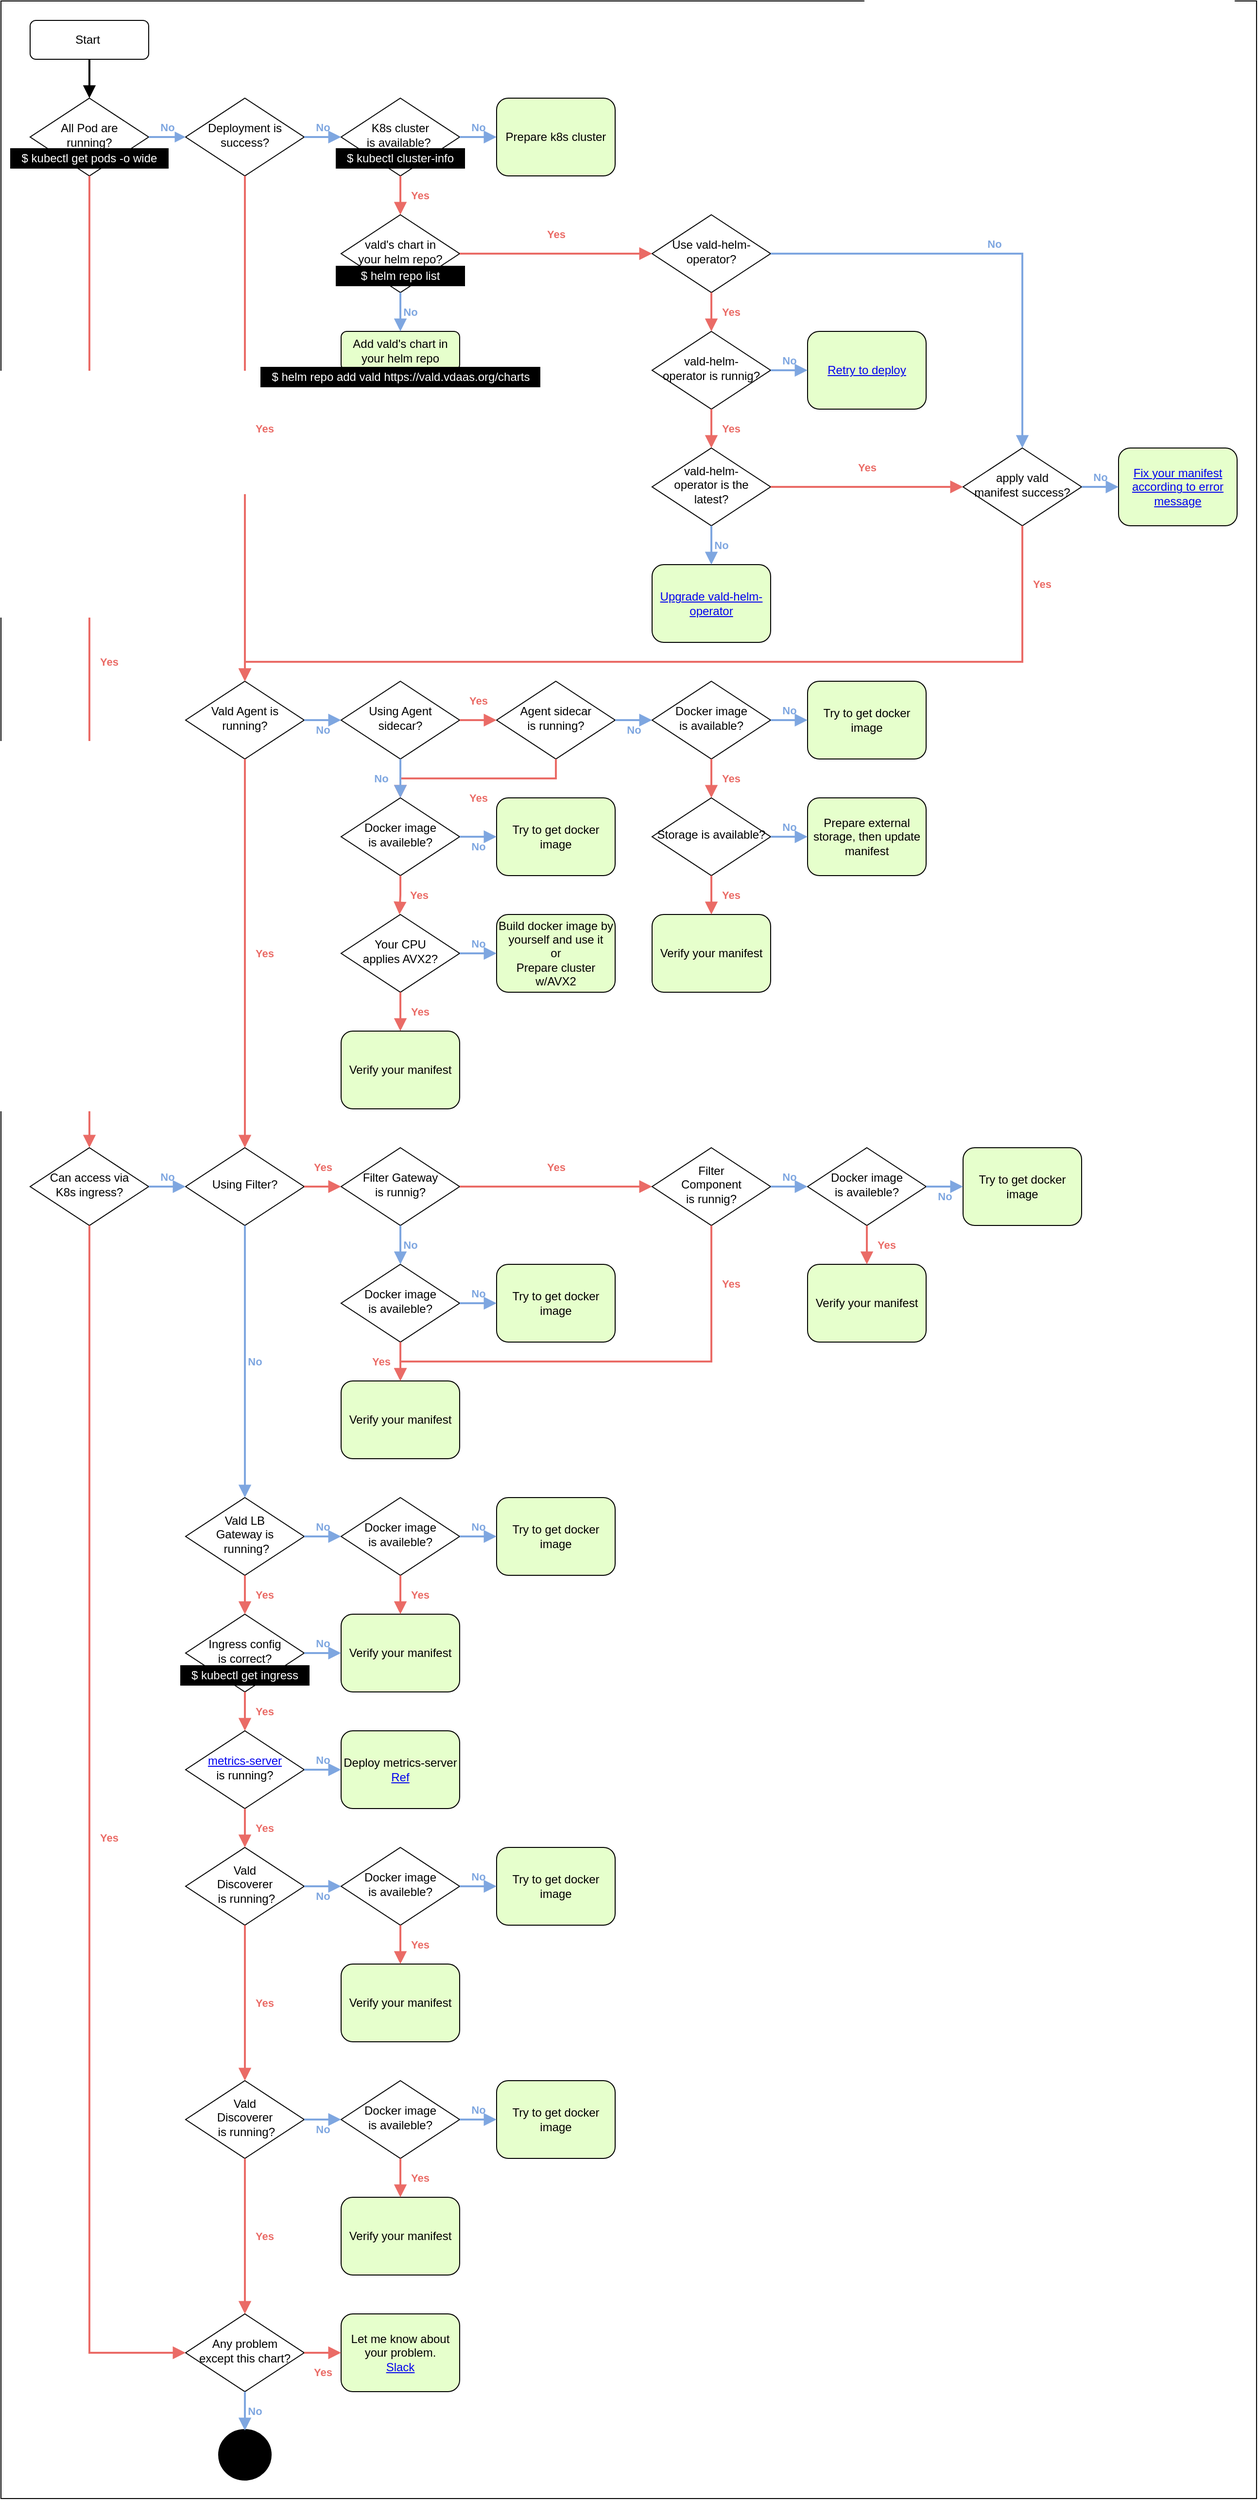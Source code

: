 <mxfile version="19.0.0" type="device"><diagram id="C5RBs43oDa-KdzZeNtuy" name="main_chart"><mxGraphModel dx="2062" dy="1226" grid="1" gridSize="10" guides="1" tooltips="1" connect="1" arrows="1" fold="1" page="1" pageScale="1" pageWidth="827" pageHeight="1169" math="0" shadow="0"><root><mxCell id="WIyWlLk6GJQsqaUBKTNV-0"/><mxCell id="WIyWlLk6GJQsqaUBKTNV-1" parent="WIyWlLk6GJQsqaUBKTNV-0"/><mxCell id="Oik3OoLT3sG9LM39edzZ-0" value="" style="rounded=0;html=1;fontColor=#FFFFFF;" parent="WIyWlLk6GJQsqaUBKTNV-1" vertex="1"><mxGeometry x="10" y="60" width="1292" height="2570" as="geometry"/></mxCell><mxCell id="WIyWlLk6GJQsqaUBKTNV-2" value="" style="rounded=0;html=1;jettySize=auto;orthogonalLoop=1;fontSize=11;endArrow=block;endFill=1;endSize=8;strokeWidth=2;shadow=0;labelBackgroundColor=none;edgeStyle=orthogonalEdgeStyle;" parent="WIyWlLk6GJQsqaUBKTNV-1" source="WIyWlLk6GJQsqaUBKTNV-3" target="WIyWlLk6GJQsqaUBKTNV-6" edge="1"><mxGeometry relative="1" as="geometry"/></mxCell><mxCell id="WIyWlLk6GJQsqaUBKTNV-3" value="Start&amp;nbsp;" style="rounded=1;whiteSpace=wrap;html=1;fontSize=12;glass=0;strokeWidth=1;shadow=0;" parent="WIyWlLk6GJQsqaUBKTNV-1" vertex="1"><mxGeometry x="40" y="80" width="122" height="40" as="geometry"/></mxCell><mxCell id="WIyWlLk6GJQsqaUBKTNV-6" value="All Pod are &lt;br&gt;running?" style="rhombus;whiteSpace=wrap;html=1;shadow=0;fontFamily=Helvetica;fontSize=12;align=center;strokeWidth=1;spacing=6;spacingTop=-4;" parent="WIyWlLk6GJQsqaUBKTNV-1" vertex="1"><mxGeometry x="40" y="160" width="122" height="80" as="geometry"/></mxCell><mxCell id="WIyWlLk6GJQsqaUBKTNV-10" value="Can access via&lt;br&gt;K8s ingress?" style="rhombus;whiteSpace=wrap;html=1;shadow=0;fontFamily=Helvetica;fontSize=12;align=center;strokeWidth=1;spacing=6;spacingTop=-4;" parent="WIyWlLk6GJQsqaUBKTNV-1" vertex="1"><mxGeometry x="40" y="1240" width="122" height="80" as="geometry"/></mxCell><mxCell id="qiz_Zf8BmUbMZTYlzi42-1" value="Deployment is success?" style="rhombus;whiteSpace=wrap;html=1;shadow=0;fontFamily=Helvetica;fontSize=12;align=center;strokeWidth=1;spacing=6;spacingTop=-4;" parent="WIyWlLk6GJQsqaUBKTNV-1" vertex="1"><mxGeometry x="200" y="160" width="122" height="80" as="geometry"/></mxCell><mxCell id="qiz_Zf8BmUbMZTYlzi42-4" value="No" style="edgeStyle=orthogonalEdgeStyle;rounded=0;html=1;jettySize=auto;orthogonalLoop=1;fontSize=11;endArrow=block;endFill=1;strokeWidth=2;shadow=0;labelBackgroundColor=none;exitX=1;exitY=0.5;exitDx=0;exitDy=0;entryX=0;entryY=0.5;entryDx=0;entryDy=0;strokeColor=#7EA6E0;fontColor=#7EA6E0;fontStyle=1" parent="WIyWlLk6GJQsqaUBKTNV-1" source="WIyWlLk6GJQsqaUBKTNV-6" target="qiz_Zf8BmUbMZTYlzi42-1" edge="1"><mxGeometry y="10" relative="1" as="geometry"><mxPoint as="offset"/><mxPoint x="170" y="330" as="sourcePoint"/><mxPoint x="200" y="210" as="targetPoint"/><Array as="points"/></mxGeometry></mxCell><mxCell id="qiz_Zf8BmUbMZTYlzi42-5" value="K8s cluster&lt;br&gt;is available?&amp;nbsp;" style="rhombus;whiteSpace=wrap;html=1;shadow=0;fontFamily=Helvetica;fontSize=12;align=center;strokeWidth=1;spacing=6;spacingTop=-4;" parent="WIyWlLk6GJQsqaUBKTNV-1" vertex="1"><mxGeometry x="360" y="160" width="122" height="80" as="geometry"/></mxCell><mxCell id="qiz_Zf8BmUbMZTYlzi42-6" value="No" style="edgeStyle=orthogonalEdgeStyle;rounded=0;html=1;jettySize=auto;orthogonalLoop=1;fontSize=11;endArrow=block;endFill=1;endSize=8;strokeWidth=2;shadow=0;labelBackgroundColor=none;exitX=1;exitY=0.5;exitDx=0;exitDy=0;strokeColor=#7EA6E0;fontStyle=1;fontColor=#7EA6E0;entryX=0;entryY=0.5;entryDx=0;entryDy=0;" parent="WIyWlLk6GJQsqaUBKTNV-1" source="qiz_Zf8BmUbMZTYlzi42-1" target="qiz_Zf8BmUbMZTYlzi42-5" edge="1"><mxGeometry y="10" relative="1" as="geometry"><mxPoint as="offset"/><mxPoint x="330" y="90" as="sourcePoint"/><mxPoint x="500" y="100" as="targetPoint"/></mxGeometry></mxCell><mxCell id="qiz_Zf8BmUbMZTYlzi42-7" value="No" style="edgeStyle=orthogonalEdgeStyle;rounded=0;html=1;jettySize=auto;orthogonalLoop=1;fontSize=11;endArrow=block;endFill=1;endSize=8;strokeWidth=2;shadow=0;labelBackgroundColor=none;exitX=1;exitY=0.5;exitDx=0;exitDy=0;entryX=0;entryY=0.5;entryDx=0;entryDy=0;strokeColor=#7EA6E0;fontStyle=1;fontColor=#7EA6E0;" parent="WIyWlLk6GJQsqaUBKTNV-1" source="qiz_Zf8BmUbMZTYlzi42-5" target="qiz_Zf8BmUbMZTYlzi42-8" edge="1"><mxGeometry y="10" relative="1" as="geometry"><mxPoint as="offset"/><mxPoint x="330" y="220" as="sourcePoint"/><mxPoint x="520" y="210" as="targetPoint"/></mxGeometry></mxCell><mxCell id="qiz_Zf8BmUbMZTYlzi42-8" value="Prepare k8s cluster" style="rounded=1;whiteSpace=wrap;html=1;fontSize=12;glass=0;strokeWidth=1;shadow=0;fillColor=#E6FFCC;" parent="WIyWlLk6GJQsqaUBKTNV-1" vertex="1"><mxGeometry x="520" y="160" width="122" height="80" as="geometry"/></mxCell><mxCell id="qiz_Zf8BmUbMZTYlzi42-11" value="vald's chart in&lt;br&gt;your helm repo?" style="rhombus;whiteSpace=wrap;html=1;shadow=0;fontFamily=Helvetica;fontSize=12;align=center;strokeWidth=1;spacing=6;spacingTop=-4;" parent="WIyWlLk6GJQsqaUBKTNV-1" vertex="1"><mxGeometry x="360" y="280" width="122" height="80" as="geometry"/></mxCell><mxCell id="qiz_Zf8BmUbMZTYlzi42-12" value="Yes" style="rounded=0;html=1;jettySize=auto;orthogonalLoop=1;fontSize=11;endArrow=block;endFill=1;endSize=8;strokeWidth=2;shadow=0;labelBackgroundColor=none;edgeStyle=orthogonalEdgeStyle;fontStyle=1;fontColor=#EA6B66;strokeColor=#EA6B66;exitX=0.5;exitY=1;exitDx=0;exitDy=0;entryX=0.5;entryY=0;entryDx=0;entryDy=0;" parent="WIyWlLk6GJQsqaUBKTNV-1" source="qiz_Zf8BmUbMZTYlzi42-5" target="qiz_Zf8BmUbMZTYlzi42-11" edge="1"><mxGeometry y="20" relative="1" as="geometry"><mxPoint as="offset"/><mxPoint x="110" y="260" as="sourcePoint"/><mxPoint x="110" y="300" as="targetPoint"/></mxGeometry></mxCell><mxCell id="qiz_Zf8BmUbMZTYlzi42-13" value="Add vald's chart in your helm repo" style="rounded=1;whiteSpace=wrap;html=1;fontSize=12;glass=0;strokeWidth=1;shadow=0;fillColor=#E6FFCC;" parent="WIyWlLk6GJQsqaUBKTNV-1" vertex="1"><mxGeometry x="360" y="400" width="122" height="40" as="geometry"/></mxCell><mxCell id="qiz_Zf8BmUbMZTYlzi42-14" value="No" style="edgeStyle=orthogonalEdgeStyle;rounded=0;html=1;jettySize=auto;orthogonalLoop=1;fontSize=11;endArrow=block;endFill=1;endSize=8;strokeWidth=2;shadow=0;labelBackgroundColor=none;exitX=0.5;exitY=1;exitDx=0;exitDy=0;entryX=0.5;entryY=0;entryDx=0;entryDy=0;strokeColor=#7EA6E0;fontStyle=1;fontColor=#7EA6E0;" parent="WIyWlLk6GJQsqaUBKTNV-1" source="qiz_Zf8BmUbMZTYlzi42-11" target="qiz_Zf8BmUbMZTYlzi42-13" edge="1"><mxGeometry y="10" relative="1" as="geometry"><mxPoint as="offset"/><mxPoint x="490" y="220" as="sourcePoint"/><mxPoint x="530" y="220" as="targetPoint"/></mxGeometry></mxCell><mxCell id="qiz_Zf8BmUbMZTYlzi42-21" value="Use vald-helm-operator?" style="rhombus;whiteSpace=wrap;html=1;shadow=0;fontFamily=Helvetica;fontSize=12;align=center;strokeWidth=1;spacing=6;spacingTop=-4;" parent="WIyWlLk6GJQsqaUBKTNV-1" vertex="1"><mxGeometry x="680" y="280" width="122" height="80" as="geometry"/></mxCell><mxCell id="qiz_Zf8BmUbMZTYlzi42-22" value="Yes" style="rounded=0;html=1;jettySize=auto;orthogonalLoop=1;fontSize=11;endArrow=block;endFill=1;endSize=8;strokeWidth=2;shadow=0;labelBackgroundColor=none;edgeStyle=orthogonalEdgeStyle;fontStyle=1;fontColor=#EA6B66;strokeColor=#EA6B66;exitX=1;exitY=0.5;exitDx=0;exitDy=0;entryX=0;entryY=0.5;entryDx=0;entryDy=0;" parent="WIyWlLk6GJQsqaUBKTNV-1" source="qiz_Zf8BmUbMZTYlzi42-11" target="qiz_Zf8BmUbMZTYlzi42-21" edge="1"><mxGeometry y="20" relative="1" as="geometry"><mxPoint as="offset"/><mxPoint x="430" y="260" as="sourcePoint"/><mxPoint x="430" y="300" as="targetPoint"/></mxGeometry></mxCell><mxCell id="qiz_Zf8BmUbMZTYlzi42-23" value="apply vald &lt;br&gt;manifest success?" style="rhombus;whiteSpace=wrap;html=1;shadow=0;fontFamily=Helvetica;fontSize=12;align=center;strokeWidth=1;spacing=6;spacingTop=-4;" parent="WIyWlLk6GJQsqaUBKTNV-1" vertex="1"><mxGeometry x="1000" y="520" width="122" height="80" as="geometry"/></mxCell><mxCell id="qiz_Zf8BmUbMZTYlzi42-24" value="&lt;a href=&quot;https://github.com/vdaas/vald/tree/master/charts/vald#vald&quot;&gt;Fix your manifest according to error message&lt;/a&gt;" style="rounded=1;whiteSpace=wrap;html=1;fontSize=12;glass=0;strokeWidth=1;shadow=0;fillColor=#E6FFCC;" parent="WIyWlLk6GJQsqaUBKTNV-1" vertex="1"><mxGeometry x="1160" y="520" width="122" height="80" as="geometry"/></mxCell><mxCell id="qiz_Zf8BmUbMZTYlzi42-25" value="vald-helm-&lt;br&gt;operator is runnig?" style="rhombus;whiteSpace=wrap;html=1;shadow=0;fontFamily=Helvetica;fontSize=12;align=center;strokeWidth=1;spacing=6;spacingTop=-4;" parent="WIyWlLk6GJQsqaUBKTNV-1" vertex="1"><mxGeometry x="680" y="400" width="122" height="80" as="geometry"/></mxCell><mxCell id="qiz_Zf8BmUbMZTYlzi42-27" value="vald-helm-&lt;br&gt;operator is the latest?" style="rhombus;whiteSpace=wrap;html=1;shadow=0;fontFamily=Helvetica;fontSize=12;align=center;strokeWidth=1;spacing=6;spacingTop=-4;" parent="WIyWlLk6GJQsqaUBKTNV-1" vertex="1"><mxGeometry x="680" y="520" width="122" height="80" as="geometry"/></mxCell><mxCell id="qiz_Zf8BmUbMZTYlzi42-29" value="Yes" style="rounded=0;html=1;jettySize=auto;orthogonalLoop=1;fontSize=11;endArrow=block;endFill=1;endSize=8;strokeWidth=2;shadow=0;labelBackgroundColor=none;edgeStyle=orthogonalEdgeStyle;fontStyle=1;fontColor=#EA6B66;strokeColor=#EA6B66;exitX=0.5;exitY=1;exitDx=0;exitDy=0;entryX=0.5;entryY=0;entryDx=0;entryDy=0;" parent="WIyWlLk6GJQsqaUBKTNV-1" source="qiz_Zf8BmUbMZTYlzi42-21" target="qiz_Zf8BmUbMZTYlzi42-25" edge="1"><mxGeometry y="20" relative="1" as="geometry"><mxPoint as="offset"/><mxPoint x="1240" y="290" as="sourcePoint"/><mxPoint x="690" y="330" as="targetPoint"/></mxGeometry></mxCell><mxCell id="qiz_Zf8BmUbMZTYlzi42-30" value="Yes" style="rounded=0;html=1;jettySize=auto;orthogonalLoop=1;fontSize=11;endArrow=block;endFill=1;endSize=8;strokeWidth=2;shadow=0;labelBackgroundColor=none;edgeStyle=orthogonalEdgeStyle;fontStyle=1;fontColor=#EA6B66;strokeColor=#EA6B66;exitX=0.5;exitY=1;exitDx=0;exitDy=0;" parent="WIyWlLk6GJQsqaUBKTNV-1" source="qiz_Zf8BmUbMZTYlzi42-25" target="qiz_Zf8BmUbMZTYlzi42-27" edge="1"><mxGeometry y="20" relative="1" as="geometry"><mxPoint as="offset"/><mxPoint x="750" y="370" as="sourcePoint"/><mxPoint x="750" y="410" as="targetPoint"/></mxGeometry></mxCell><mxCell id="qiz_Zf8BmUbMZTYlzi42-31" value="No" style="edgeStyle=orthogonalEdgeStyle;rounded=0;html=1;jettySize=auto;orthogonalLoop=1;fontSize=11;endArrow=block;endFill=1;endSize=8;strokeWidth=2;shadow=0;labelBackgroundColor=none;strokeColor=#7EA6E0;fontStyle=1;fontColor=#7EA6E0;exitX=1;exitY=0.5;exitDx=0;exitDy=0;" parent="WIyWlLk6GJQsqaUBKTNV-1" source="qiz_Zf8BmUbMZTYlzi42-21" target="qiz_Zf8BmUbMZTYlzi42-23" edge="1"><mxGeometry y="10" relative="1" as="geometry"><mxPoint as="offset"/><mxPoint x="1260" y="290" as="sourcePoint"/><mxPoint x="370" y="330" as="targetPoint"/></mxGeometry></mxCell><mxCell id="qiz_Zf8BmUbMZTYlzi42-34" value="No" style="edgeStyle=orthogonalEdgeStyle;rounded=0;html=1;jettySize=auto;orthogonalLoop=1;fontSize=11;endArrow=block;endFill=1;endSize=8;strokeWidth=2;shadow=0;labelBackgroundColor=none;exitX=1;exitY=0.5;exitDx=0;exitDy=0;strokeColor=#7EA6E0;fontStyle=1;fontColor=#7EA6E0;entryX=0;entryY=0.5;entryDx=0;entryDy=0;" parent="WIyWlLk6GJQsqaUBKTNV-1" source="qiz_Zf8BmUbMZTYlzi42-23" target="qiz_Zf8BmUbMZTYlzi42-24" edge="1"><mxGeometry y="10" relative="1" as="geometry"><mxPoint as="offset"/><mxPoint x="1270" y="440" as="sourcePoint"/><mxPoint x="1310" y="440" as="targetPoint"/></mxGeometry></mxCell><mxCell id="qiz_Zf8BmUbMZTYlzi42-35" value="&lt;a href=&quot;https://github.com/vdaas/vald/tree/master/charts/vald-helm-operator#install&quot;&gt;Retry to deploy&lt;/a&gt;" style="rounded=1;whiteSpace=wrap;html=1;fontSize=12;glass=0;strokeWidth=1;shadow=0;fillColor=#E6FFCC;" parent="WIyWlLk6GJQsqaUBKTNV-1" vertex="1"><mxGeometry x="840" y="400" width="122" height="80" as="geometry"/></mxCell><mxCell id="qiz_Zf8BmUbMZTYlzi42-36" value="No" style="edgeStyle=orthogonalEdgeStyle;rounded=0;html=1;jettySize=auto;orthogonalLoop=1;fontSize=11;endArrow=block;endFill=1;endSize=8;strokeWidth=2;shadow=0;labelBackgroundColor=none;exitX=1;exitY=0.5;exitDx=0;exitDy=0;strokeColor=#7EA6E0;fontStyle=1;fontColor=#7EA6E0;entryX=0;entryY=0.5;entryDx=0;entryDy=0;" parent="WIyWlLk6GJQsqaUBKTNV-1" source="qiz_Zf8BmUbMZTYlzi42-25" target="qiz_Zf8BmUbMZTYlzi42-35" edge="1"><mxGeometry y="10" relative="1" as="geometry"><mxPoint as="offset"/><mxPoint x="810" y="330" as="sourcePoint"/><mxPoint x="840" y="440" as="targetPoint"/></mxGeometry></mxCell><mxCell id="qiz_Zf8BmUbMZTYlzi42-37" value="&lt;a href=&quot;https://github.com/vdaas/vald/tree/master/charts/vald-helm-operator#upgrading-the-version&quot;&gt;Upgrade vald-helm-operator&lt;/a&gt;" style="rounded=1;whiteSpace=wrap;html=1;fontSize=12;glass=0;strokeWidth=1;shadow=0;fillColor=#E6FFCC;" parent="WIyWlLk6GJQsqaUBKTNV-1" vertex="1"><mxGeometry x="680" y="640" width="122" height="80" as="geometry"/></mxCell><mxCell id="qiz_Zf8BmUbMZTYlzi42-38" value="No" style="edgeStyle=orthogonalEdgeStyle;rounded=0;html=1;jettySize=auto;orthogonalLoop=1;fontSize=11;endArrow=block;endFill=1;endSize=8;strokeWidth=2;shadow=0;labelBackgroundColor=none;exitX=0.5;exitY=1;exitDx=0;exitDy=0;strokeColor=#7EA6E0;fontStyle=1;fontColor=#7EA6E0;entryX=0.5;entryY=0;entryDx=0;entryDy=0;" parent="WIyWlLk6GJQsqaUBKTNV-1" source="qiz_Zf8BmUbMZTYlzi42-27" target="qiz_Zf8BmUbMZTYlzi42-37" edge="1"><mxGeometry y="10" relative="1" as="geometry"><mxPoint as="offset"/><mxPoint x="810" y="450" as="sourcePoint"/><mxPoint x="850" y="450" as="targetPoint"/></mxGeometry></mxCell><mxCell id="qiz_Zf8BmUbMZTYlzi42-40" value="Yes" style="rounded=0;html=1;jettySize=auto;orthogonalLoop=1;fontSize=11;endArrow=block;endFill=1;endSize=8;strokeWidth=2;shadow=0;labelBackgroundColor=none;edgeStyle=orthogonalEdgeStyle;fontStyle=1;fontColor=#EA6B66;strokeColor=#EA6B66;exitX=1;exitY=0.5;exitDx=0;exitDy=0;entryX=0;entryY=0.5;entryDx=0;entryDy=0;" parent="WIyWlLk6GJQsqaUBKTNV-1" source="qiz_Zf8BmUbMZTYlzi42-27" target="qiz_Zf8BmUbMZTYlzi42-23" edge="1"><mxGeometry y="20" relative="1" as="geometry"><mxPoint as="offset"/><mxPoint x="750" y="490" as="sourcePoint"/><mxPoint x="750" y="530.0" as="targetPoint"/></mxGeometry></mxCell><mxCell id="qiz_Zf8BmUbMZTYlzi42-41" value="Vald Agent is running?" style="rhombus;whiteSpace=wrap;html=1;shadow=0;fontFamily=Helvetica;fontSize=12;align=center;strokeWidth=1;spacing=6;spacingTop=-4;" parent="WIyWlLk6GJQsqaUBKTNV-1" vertex="1"><mxGeometry x="200" y="760" width="122" height="80" as="geometry"/></mxCell><mxCell id="qiz_Zf8BmUbMZTYlzi42-42" value="Yes" style="rounded=0;html=1;jettySize=auto;orthogonalLoop=1;fontSize=11;endArrow=block;endFill=1;endSize=8;strokeWidth=2;shadow=0;labelBackgroundColor=none;edgeStyle=orthogonalEdgeStyle;fontStyle=1;fontColor=#EA6B66;strokeColor=#EA6B66;exitX=0.5;exitY=1;exitDx=0;exitDy=0;entryX=0.5;entryY=0;entryDx=0;entryDy=0;" parent="WIyWlLk6GJQsqaUBKTNV-1" source="qiz_Zf8BmUbMZTYlzi42-1" target="qiz_Zf8BmUbMZTYlzi42-41" edge="1"><mxGeometry y="20" relative="1" as="geometry"><mxPoint as="offset"/><mxPoint x="430" y="250" as="sourcePoint"/><mxPoint x="430" y="290" as="targetPoint"/></mxGeometry></mxCell><mxCell id="qiz_Zf8BmUbMZTYlzi42-43" value="Using Agent sidecar?" style="rhombus;whiteSpace=wrap;html=1;shadow=0;fontFamily=Helvetica;fontSize=12;align=center;strokeWidth=1;spacing=6;spacingTop=-4;" parent="WIyWlLk6GJQsqaUBKTNV-1" vertex="1"><mxGeometry x="360" y="760" width="122" height="80" as="geometry"/></mxCell><mxCell id="qiz_Zf8BmUbMZTYlzi42-44" value="Agent sidecar&lt;br&gt;is running?" style="rhombus;whiteSpace=wrap;html=1;shadow=0;fontFamily=Helvetica;fontSize=12;align=center;strokeWidth=1;spacing=6;spacingTop=-4;" parent="WIyWlLk6GJQsqaUBKTNV-1" vertex="1"><mxGeometry x="520" y="760" width="122" height="80" as="geometry"/></mxCell><mxCell id="qiz_Zf8BmUbMZTYlzi42-45" value="Docker image&lt;br&gt;is available?" style="rhombus;whiteSpace=wrap;html=1;shadow=0;fontFamily=Helvetica;fontSize=12;align=center;strokeWidth=1;spacing=6;spacingTop=-4;" parent="WIyWlLk6GJQsqaUBKTNV-1" vertex="1"><mxGeometry x="680" y="760" width="122" height="80" as="geometry"/></mxCell><mxCell id="qiz_Zf8BmUbMZTYlzi42-46" value="Storage is available?" style="rhombus;whiteSpace=wrap;html=1;shadow=0;fontFamily=Helvetica;fontSize=12;align=center;strokeWidth=1;spacing=6;spacingTop=-4;" parent="WIyWlLk6GJQsqaUBKTNV-1" vertex="1"><mxGeometry x="680" y="880" width="122" height="80" as="geometry"/></mxCell><mxCell id="qiz_Zf8BmUbMZTYlzi42-47" value="Prepare external storage, then update manifest" style="rounded=1;whiteSpace=wrap;html=1;fontSize=12;glass=0;strokeWidth=1;shadow=0;fillColor=#E6FFCC;" parent="WIyWlLk6GJQsqaUBKTNV-1" vertex="1"><mxGeometry x="840" y="880" width="122" height="80" as="geometry"/></mxCell><mxCell id="qiz_Zf8BmUbMZTYlzi42-48" value="Verify your manifest" style="rounded=1;whiteSpace=wrap;html=1;fontSize=12;glass=0;strokeWidth=1;shadow=0;fillColor=#E6FFCC;" parent="WIyWlLk6GJQsqaUBKTNV-1" vertex="1"><mxGeometry x="680" y="1000" width="122" height="80" as="geometry"/></mxCell><mxCell id="qiz_Zf8BmUbMZTYlzi42-49" value="Yes" style="rounded=0;html=1;jettySize=auto;orthogonalLoop=1;fontSize=11;endArrow=block;endFill=1;endSize=8;strokeWidth=2;shadow=0;labelBackgroundColor=none;edgeStyle=orthogonalEdgeStyle;fontStyle=1;fontColor=#EA6B66;strokeColor=#EA6B66;exitX=1;exitY=0.5;exitDx=0;exitDy=0;entryX=0;entryY=0.5;entryDx=0;entryDy=0;" parent="WIyWlLk6GJQsqaUBKTNV-1" source="qiz_Zf8BmUbMZTYlzi42-43" target="qiz_Zf8BmUbMZTYlzi42-44" edge="1"><mxGeometry y="20" relative="1" as="geometry"><mxPoint as="offset"/><mxPoint x="810" y="610" as="sourcePoint"/><mxPoint x="1010" y="610" as="targetPoint"/></mxGeometry></mxCell><mxCell id="qiz_Zf8BmUbMZTYlzi42-51" value="No" style="edgeStyle=orthogonalEdgeStyle;rounded=0;html=1;jettySize=auto;orthogonalLoop=1;fontSize=11;endArrow=block;endFill=1;endSize=8;strokeWidth=2;shadow=0;labelBackgroundColor=none;exitX=1;exitY=0.5;exitDx=0;exitDy=0;strokeColor=#7EA6E0;fontStyle=1;fontColor=#7EA6E0;" parent="WIyWlLk6GJQsqaUBKTNV-1" source="qiz_Zf8BmUbMZTYlzi42-41" target="qiz_Zf8BmUbMZTYlzi42-43" edge="1"><mxGeometry y="10" relative="1" as="geometry"><mxPoint as="offset"/><mxPoint x="1130" y="610" as="sourcePoint"/><mxPoint x="1170" y="610" as="targetPoint"/></mxGeometry></mxCell><mxCell id="qiz_Zf8BmUbMZTYlzi42-52" value="Docker image&lt;br&gt;is availeble?" style="rhombus;whiteSpace=wrap;html=1;shadow=0;fontFamily=Helvetica;fontSize=12;align=center;strokeWidth=1;spacing=6;spacingTop=-4;" parent="WIyWlLk6GJQsqaUBKTNV-1" vertex="1"><mxGeometry x="360" y="880" width="122" height="80" as="geometry"/></mxCell><mxCell id="qiz_Zf8BmUbMZTYlzi42-53" value="Try to get docker image" style="rounded=1;whiteSpace=wrap;html=1;fontSize=12;glass=0;strokeWidth=1;shadow=0;fillColor=#E6FFCC;" parent="WIyWlLk6GJQsqaUBKTNV-1" vertex="1"><mxGeometry x="840" y="760" width="122" height="80" as="geometry"/></mxCell><mxCell id="qiz_Zf8BmUbMZTYlzi42-54" value="Try to get docker image" style="rounded=1;whiteSpace=wrap;html=1;fontSize=12;glass=0;strokeWidth=1;shadow=0;fillColor=#E6FFCC;" parent="WIyWlLk6GJQsqaUBKTNV-1" vertex="1"><mxGeometry x="520" y="880" width="122" height="80" as="geometry"/></mxCell><mxCell id="qiz_Zf8BmUbMZTYlzi42-55" value="No" style="edgeStyle=orthogonalEdgeStyle;rounded=0;html=1;jettySize=auto;orthogonalLoop=1;fontSize=11;endArrow=block;endFill=1;endSize=8;strokeWidth=2;shadow=0;labelBackgroundColor=none;exitX=1;exitY=0.5;exitDx=0;exitDy=0;strokeColor=#7EA6E0;fontStyle=1;fontColor=#7EA6E0;" parent="WIyWlLk6GJQsqaUBKTNV-1" source="qiz_Zf8BmUbMZTYlzi42-44" target="qiz_Zf8BmUbMZTYlzi42-45" edge="1"><mxGeometry y="10" relative="1" as="geometry"><mxPoint as="offset"/><mxPoint x="330" y="810.0" as="sourcePoint"/><mxPoint x="370" y="810.0" as="targetPoint"/></mxGeometry></mxCell><mxCell id="qiz_Zf8BmUbMZTYlzi42-56" value="No" style="edgeStyle=orthogonalEdgeStyle;rounded=0;html=1;jettySize=auto;orthogonalLoop=1;fontSize=11;endArrow=block;endFill=1;endSize=8;strokeWidth=2;shadow=0;labelBackgroundColor=none;exitX=1;exitY=0.5;exitDx=0;exitDy=0;strokeColor=#7EA6E0;fontStyle=1;fontColor=#7EA6E0;entryX=0;entryY=0.5;entryDx=0;entryDy=0;" parent="WIyWlLk6GJQsqaUBKTNV-1" source="qiz_Zf8BmUbMZTYlzi42-45" target="qiz_Zf8BmUbMZTYlzi42-53" edge="1"><mxGeometry y="10" relative="1" as="geometry"><mxPoint as="offset"/><mxPoint x="650" y="810.0" as="sourcePoint"/><mxPoint x="690" y="810.0" as="targetPoint"/></mxGeometry></mxCell><mxCell id="qiz_Zf8BmUbMZTYlzi42-57" value="Yes" style="rounded=0;html=1;jettySize=auto;orthogonalLoop=1;fontSize=11;endArrow=block;endFill=1;endSize=8;strokeWidth=2;shadow=0;labelBackgroundColor=none;edgeStyle=orthogonalEdgeStyle;fontStyle=1;fontColor=#EA6B66;strokeColor=#EA6B66;exitX=0.5;exitY=1;exitDx=0;exitDy=0;entryX=0.5;entryY=0;entryDx=0;entryDy=0;" parent="WIyWlLk6GJQsqaUBKTNV-1" source="qiz_Zf8BmUbMZTYlzi42-45" target="qiz_Zf8BmUbMZTYlzi42-46" edge="1"><mxGeometry y="20" relative="1" as="geometry"><mxPoint as="offset"/><mxPoint x="750" y="530" as="sourcePoint"/><mxPoint x="750" y="570" as="targetPoint"/></mxGeometry></mxCell><mxCell id="qiz_Zf8BmUbMZTYlzi42-58" value="No" style="edgeStyle=orthogonalEdgeStyle;rounded=0;html=1;jettySize=auto;orthogonalLoop=1;fontSize=11;endArrow=block;endFill=1;endSize=8;strokeWidth=2;shadow=0;labelBackgroundColor=none;exitX=1;exitY=0.5;exitDx=0;exitDy=0;strokeColor=#7EA6E0;fontStyle=1;fontColor=#7EA6E0;" parent="WIyWlLk6GJQsqaUBKTNV-1" source="qiz_Zf8BmUbMZTYlzi42-46" edge="1"><mxGeometry y="10" relative="1" as="geometry"><mxPoint as="offset"/><mxPoint x="810" y="810.0" as="sourcePoint"/><mxPoint x="840" y="920" as="targetPoint"/></mxGeometry></mxCell><mxCell id="qiz_Zf8BmUbMZTYlzi42-59" value="Yes" style="rounded=0;html=1;jettySize=auto;orthogonalLoop=1;fontSize=11;endArrow=block;endFill=1;endSize=8;strokeWidth=2;shadow=0;labelBackgroundColor=none;edgeStyle=orthogonalEdgeStyle;fontStyle=1;fontColor=#EA6B66;strokeColor=#EA6B66;exitX=0.5;exitY=1;exitDx=0;exitDy=0;entryX=0.5;entryY=0;entryDx=0;entryDy=0;" parent="WIyWlLk6GJQsqaUBKTNV-1" source="qiz_Zf8BmUbMZTYlzi42-46" target="qiz_Zf8BmUbMZTYlzi42-48" edge="1"><mxGeometry y="20" relative="1" as="geometry"><mxPoint as="offset"/><mxPoint x="750" y="850.0" as="sourcePoint"/><mxPoint x="750" y="890.0" as="targetPoint"/></mxGeometry></mxCell><mxCell id="qiz_Zf8BmUbMZTYlzi42-60" value="Yes" style="rounded=0;html=1;jettySize=auto;orthogonalLoop=1;fontSize=11;endArrow=block;endFill=1;endSize=8;strokeWidth=2;shadow=0;labelBackgroundColor=none;edgeStyle=orthogonalEdgeStyle;fontStyle=1;fontColor=#EA6B66;strokeColor=#EA6B66;exitX=0.5;exitY=1;exitDx=0;exitDy=0;entryX=0.5;entryY=0;entryDx=0;entryDy=0;" parent="WIyWlLk6GJQsqaUBKTNV-1" source="qiz_Zf8BmUbMZTYlzi42-44" target="qiz_Zf8BmUbMZTYlzi42-52" edge="1"><mxGeometry y="20" relative="1" as="geometry"><mxPoint as="offset"/><mxPoint x="490" y="810.0" as="sourcePoint"/><mxPoint x="530" y="810.0" as="targetPoint"/></mxGeometry></mxCell><mxCell id="qiz_Zf8BmUbMZTYlzi42-62" value="No" style="edgeStyle=orthogonalEdgeStyle;rounded=0;html=1;jettySize=auto;orthogonalLoop=1;fontSize=11;endArrow=block;endFill=1;endSize=8;strokeWidth=2;shadow=0;labelBackgroundColor=none;exitX=0.5;exitY=1;exitDx=0;exitDy=0;strokeColor=#7EA6E0;fontStyle=1;fontColor=#7EA6E0;entryX=0.5;entryY=0;entryDx=0;entryDy=0;" parent="WIyWlLk6GJQsqaUBKTNV-1" source="qiz_Zf8BmUbMZTYlzi42-43" target="qiz_Zf8BmUbMZTYlzi42-52" edge="1"><mxGeometry y="-20" relative="1" as="geometry"><mxPoint as="offset"/><mxPoint x="330" y="810.0" as="sourcePoint"/><mxPoint x="370" y="810.0" as="targetPoint"/></mxGeometry></mxCell><mxCell id="qiz_Zf8BmUbMZTYlzi42-63" value="No" style="edgeStyle=orthogonalEdgeStyle;rounded=0;html=1;jettySize=auto;orthogonalLoop=1;fontSize=11;endArrow=block;endFill=1;endSize=8;strokeWidth=2;shadow=0;labelBackgroundColor=none;strokeColor=#7EA6E0;fontStyle=1;fontColor=#7EA6E0;entryX=0;entryY=0.5;entryDx=0;entryDy=0;" parent="WIyWlLk6GJQsqaUBKTNV-1" source="qiz_Zf8BmUbMZTYlzi42-52" target="qiz_Zf8BmUbMZTYlzi42-54" edge="1"><mxGeometry y="10" relative="1" as="geometry"><mxPoint as="offset"/><mxPoint x="650" y="810.0" as="sourcePoint"/><mxPoint x="690" y="810.0" as="targetPoint"/></mxGeometry></mxCell><mxCell id="qiz_Zf8BmUbMZTYlzi42-64" value="Yes" style="rounded=0;html=1;jettySize=auto;orthogonalLoop=1;fontSize=11;endArrow=block;endFill=1;endSize=8;strokeWidth=2;shadow=0;labelBackgroundColor=none;edgeStyle=orthogonalEdgeStyle;fontStyle=1;fontColor=#EA6B66;strokeColor=#EA6B66;exitX=0.5;exitY=1;exitDx=0;exitDy=0;" parent="WIyWlLk6GJQsqaUBKTNV-1" source="qiz_Zf8BmUbMZTYlzi42-52" edge="1"><mxGeometry y="20" relative="1" as="geometry"><mxPoint as="offset"/><mxPoint x="590" y="850.0" as="sourcePoint"/><mxPoint x="420" y="1000" as="targetPoint"/></mxGeometry></mxCell><mxCell id="qiz_Zf8BmUbMZTYlzi42-65" value="Your CPU&lt;br&gt;applies AVX2?" style="rhombus;whiteSpace=wrap;html=1;shadow=0;fontFamily=Helvetica;fontSize=12;align=center;strokeWidth=1;spacing=6;spacingTop=-4;" parent="WIyWlLk6GJQsqaUBKTNV-1" vertex="1"><mxGeometry x="360" y="1000" width="122" height="80" as="geometry"/></mxCell><mxCell id="qiz_Zf8BmUbMZTYlzi42-66" value="Build docker image by yourself and use it&lt;br&gt;or&lt;br&gt;Prepare cluster w/AVX2" style="rounded=1;whiteSpace=wrap;html=1;fontSize=12;glass=0;strokeWidth=1;shadow=0;fillColor=#E6FFCC;" parent="WIyWlLk6GJQsqaUBKTNV-1" vertex="1"><mxGeometry x="520" y="1000" width="122" height="80" as="geometry"/></mxCell><mxCell id="qiz_Zf8BmUbMZTYlzi42-67" value="No" style="edgeStyle=orthogonalEdgeStyle;rounded=0;html=1;jettySize=auto;orthogonalLoop=1;fontSize=11;endArrow=block;endFill=1;endSize=8;strokeWidth=2;shadow=0;labelBackgroundColor=none;strokeColor=#7EA6E0;fontStyle=1;fontColor=#7EA6E0;exitX=1;exitY=0.5;exitDx=0;exitDy=0;" parent="WIyWlLk6GJQsqaUBKTNV-1" source="qiz_Zf8BmUbMZTYlzi42-65" edge="1"><mxGeometry y="10" relative="1" as="geometry"><mxPoint as="offset"/><mxPoint x="490" y="930.0" as="sourcePoint"/><mxPoint x="520" y="1040" as="targetPoint"/></mxGeometry></mxCell><mxCell id="qiz_Zf8BmUbMZTYlzi42-68" value="Yes" style="rounded=0;html=1;jettySize=auto;orthogonalLoop=1;fontSize=11;endArrow=block;endFill=1;endSize=8;strokeWidth=2;shadow=0;labelBackgroundColor=none;edgeStyle=orthogonalEdgeStyle;fontStyle=1;fontColor=#EA6B66;strokeColor=#EA6B66;exitX=0.5;exitY=1;exitDx=0;exitDy=0;entryX=0.5;entryY=0;entryDx=0;entryDy=0;" parent="WIyWlLk6GJQsqaUBKTNV-1" source="qiz_Zf8BmUbMZTYlzi42-65" target="qiz_Zf8BmUbMZTYlzi42-69" edge="1"><mxGeometry y="20" relative="1" as="geometry"><mxPoint as="offset"/><mxPoint x="430" y="970.0" as="sourcePoint"/><mxPoint x="420" y="1120" as="targetPoint"/></mxGeometry></mxCell><mxCell id="qiz_Zf8BmUbMZTYlzi42-69" value="Verify your manifest" style="rounded=1;whiteSpace=wrap;html=1;fontSize=12;glass=0;strokeWidth=1;shadow=0;fillColor=#E6FFCC;" parent="WIyWlLk6GJQsqaUBKTNV-1" vertex="1"><mxGeometry x="360" y="1120" width="122" height="80" as="geometry"/></mxCell><mxCell id="qiz_Zf8BmUbMZTYlzi42-70" value="Using Filter?" style="rhombus;whiteSpace=wrap;html=1;shadow=0;fontFamily=Helvetica;fontSize=12;align=center;strokeWidth=1;spacing=6;spacingTop=-4;" parent="WIyWlLk6GJQsqaUBKTNV-1" vertex="1"><mxGeometry x="200" y="1240" width="122" height="80" as="geometry"/></mxCell><mxCell id="qiz_Zf8BmUbMZTYlzi42-71" value="Yes" style="rounded=0;html=1;jettySize=auto;orthogonalLoop=1;fontSize=11;endArrow=block;endFill=1;endSize=8;strokeWidth=2;shadow=0;labelBackgroundColor=none;edgeStyle=orthogonalEdgeStyle;fontStyle=1;fontColor=#EA6B66;strokeColor=#EA6B66;exitX=0.5;exitY=1;exitDx=0;exitDy=0;entryX=0.5;entryY=0;entryDx=0;entryDy=0;" parent="WIyWlLk6GJQsqaUBKTNV-1" source="qiz_Zf8BmUbMZTYlzi42-41" target="qiz_Zf8BmUbMZTYlzi42-70" edge="1"><mxGeometry y="20" relative="1" as="geometry"><mxPoint as="offset"/><mxPoint x="270" y="290" as="sourcePoint"/><mxPoint x="270" y="770" as="targetPoint"/></mxGeometry></mxCell><mxCell id="qiz_Zf8BmUbMZTYlzi42-72" value="Filter Gateway&lt;br&gt;is runnig?" style="rhombus;whiteSpace=wrap;html=1;shadow=0;fontFamily=Helvetica;fontSize=12;align=center;strokeWidth=1;spacing=6;spacingTop=-4;" parent="WIyWlLk6GJQsqaUBKTNV-1" vertex="1"><mxGeometry x="360" y="1240" width="122" height="80" as="geometry"/></mxCell><mxCell id="qiz_Zf8BmUbMZTYlzi42-73" value="Docker image&lt;br&gt;is availeble?" style="rhombus;whiteSpace=wrap;html=1;shadow=0;fontFamily=Helvetica;fontSize=12;align=center;strokeWidth=1;spacing=6;spacingTop=-4;" parent="WIyWlLk6GJQsqaUBKTNV-1" vertex="1"><mxGeometry x="360" y="1360" width="122" height="80" as="geometry"/></mxCell><mxCell id="qiz_Zf8BmUbMZTYlzi42-74" value="Verify your manifest" style="rounded=1;whiteSpace=wrap;html=1;fontSize=12;glass=0;strokeWidth=1;shadow=0;fillColor=#E6FFCC;" parent="WIyWlLk6GJQsqaUBKTNV-1" vertex="1"><mxGeometry x="360" y="1480" width="122" height="80" as="geometry"/></mxCell><mxCell id="qiz_Zf8BmUbMZTYlzi42-76" value="Yes" style="rounded=0;html=1;jettySize=auto;orthogonalLoop=1;fontSize=11;endArrow=block;endFill=1;endSize=8;strokeWidth=2;shadow=0;labelBackgroundColor=none;edgeStyle=orthogonalEdgeStyle;fontStyle=1;fontColor=#EA6B66;strokeColor=#EA6B66;exitX=1;exitY=0.5;exitDx=0;exitDy=0;entryX=0;entryY=0.5;entryDx=0;entryDy=0;" parent="WIyWlLk6GJQsqaUBKTNV-1" source="qiz_Zf8BmUbMZTYlzi42-72" target="qiz_Zf8BmUbMZTYlzi42-83" edge="1"><mxGeometry y="20" relative="1" as="geometry"><mxPoint as="offset"/><mxPoint x="810" y="650" as="sourcePoint"/><mxPoint x="520" y="1280" as="targetPoint"/></mxGeometry></mxCell><mxCell id="qiz_Zf8BmUbMZTYlzi42-78" value="Vald LB&lt;br&gt;Gateway is&lt;br&gt;&amp;nbsp;running?" style="rhombus;whiteSpace=wrap;html=1;shadow=0;fontFamily=Helvetica;fontSize=12;align=center;strokeWidth=1;spacing=6;spacingTop=-4;" parent="WIyWlLk6GJQsqaUBKTNV-1" vertex="1"><mxGeometry x="200" y="1600" width="122" height="80" as="geometry"/></mxCell><mxCell id="qiz_Zf8BmUbMZTYlzi42-79" value="Yes" style="rounded=0;html=1;jettySize=auto;orthogonalLoop=1;fontSize=11;endArrow=block;endFill=1;endSize=8;strokeWidth=2;shadow=0;labelBackgroundColor=none;edgeStyle=orthogonalEdgeStyle;fontStyle=1;fontColor=#EA6B66;strokeColor=#EA6B66;exitX=1;exitY=0.5;exitDx=0;exitDy=0;" parent="WIyWlLk6GJQsqaUBKTNV-1" source="qiz_Zf8BmUbMZTYlzi42-70" edge="1"><mxGeometry y="20" relative="1" as="geometry"><mxPoint as="offset"/><mxPoint x="490" y="1290" as="sourcePoint"/><mxPoint x="360" y="1280" as="targetPoint"/></mxGeometry></mxCell><mxCell id="qiz_Zf8BmUbMZTYlzi42-82" value="No" style="edgeStyle=orthogonalEdgeStyle;rounded=0;html=1;jettySize=auto;orthogonalLoop=1;fontSize=11;endArrow=block;endFill=1;endSize=8;strokeWidth=2;shadow=0;labelBackgroundColor=none;strokeColor=#7EA6E0;fontStyle=1;fontColor=#7EA6E0;exitX=0.5;exitY=1;exitDx=0;exitDy=0;entryX=0.5;entryY=0;entryDx=0;entryDy=0;" parent="WIyWlLk6GJQsqaUBKTNV-1" source="qiz_Zf8BmUbMZTYlzi42-72" target="qiz_Zf8BmUbMZTYlzi42-73" edge="1"><mxGeometry y="10" relative="1" as="geometry"><mxPoint as="offset"/><mxPoint x="490" y="1090" as="sourcePoint"/><mxPoint x="420" y="1360" as="targetPoint"/></mxGeometry></mxCell><mxCell id="qiz_Zf8BmUbMZTYlzi42-83" value="Filter&lt;br&gt;Component&lt;br&gt;is runnig?" style="rhombus;whiteSpace=wrap;html=1;shadow=0;fontFamily=Helvetica;fontSize=12;align=center;strokeWidth=1;spacing=6;spacingTop=-4;" parent="WIyWlLk6GJQsqaUBKTNV-1" vertex="1"><mxGeometry x="680" y="1240" width="122" height="80" as="geometry"/></mxCell><mxCell id="qiz_Zf8BmUbMZTYlzi42-84" value="Try to get docker image" style="rounded=1;whiteSpace=wrap;html=1;fontSize=12;glass=0;strokeWidth=1;shadow=0;fillColor=#E6FFCC;" parent="WIyWlLk6GJQsqaUBKTNV-1" vertex="1"><mxGeometry x="520" y="1360" width="122" height="80" as="geometry"/></mxCell><mxCell id="qiz_Zf8BmUbMZTYlzi42-85" value="No" style="edgeStyle=orthogonalEdgeStyle;rounded=0;html=1;jettySize=auto;orthogonalLoop=1;fontSize=11;endArrow=block;endFill=1;endSize=8;strokeWidth=2;shadow=0;labelBackgroundColor=none;strokeColor=#7EA6E0;fontStyle=1;fontColor=#7EA6E0;exitX=1;exitY=0.5;exitDx=0;exitDy=0;" parent="WIyWlLk6GJQsqaUBKTNV-1" source="qiz_Zf8BmUbMZTYlzi42-73" edge="1"><mxGeometry y="10" relative="1" as="geometry"><mxPoint as="offset"/><mxPoint x="490" y="1090" as="sourcePoint"/><mxPoint x="520" y="1400" as="targetPoint"/></mxGeometry></mxCell><mxCell id="qiz_Zf8BmUbMZTYlzi42-86" value="Yes" style="rounded=0;html=1;jettySize=auto;orthogonalLoop=1;fontSize=11;endArrow=block;endFill=1;endSize=8;strokeWidth=2;shadow=0;labelBackgroundColor=none;edgeStyle=orthogonalEdgeStyle;fontStyle=1;fontColor=#EA6B66;strokeColor=#EA6B66;exitX=0.5;exitY=1;exitDx=0;exitDy=0;entryX=0.5;entryY=0;entryDx=0;entryDy=0;" parent="WIyWlLk6GJQsqaUBKTNV-1" source="qiz_Zf8BmUbMZTYlzi42-73" target="qiz_Zf8BmUbMZTYlzi42-74" edge="1"><mxGeometry y="-20" relative="1" as="geometry"><mxPoint as="offset"/><mxPoint x="430" y="1130" as="sourcePoint"/><mxPoint x="430" y="1170" as="targetPoint"/></mxGeometry></mxCell><mxCell id="qiz_Zf8BmUbMZTYlzi42-87" value="Docker image&lt;br&gt;is availeble?" style="rhombus;whiteSpace=wrap;html=1;shadow=0;fontFamily=Helvetica;fontSize=12;align=center;strokeWidth=1;spacing=6;spacingTop=-4;" parent="WIyWlLk6GJQsqaUBKTNV-1" vertex="1"><mxGeometry x="840" y="1240" width="122" height="80" as="geometry"/></mxCell><mxCell id="qiz_Zf8BmUbMZTYlzi42-88" value="Yes" style="rounded=0;html=1;jettySize=auto;orthogonalLoop=1;fontSize=11;endArrow=block;endFill=1;endSize=8;strokeWidth=2;shadow=0;labelBackgroundColor=none;edgeStyle=orthogonalEdgeStyle;fontStyle=1;fontColor=#EA6B66;strokeColor=#EA6B66;exitX=0.5;exitY=1;exitDx=0;exitDy=0;entryX=0.5;entryY=0;entryDx=0;entryDy=0;" parent="WIyWlLk6GJQsqaUBKTNV-1" source="qiz_Zf8BmUbMZTYlzi42-83" target="qiz_Zf8BmUbMZTYlzi42-74" edge="1"><mxGeometry x="-0.75" y="20" relative="1" as="geometry"><mxPoint as="offset"/><mxPoint x="490" y="1290" as="sourcePoint"/><mxPoint x="690" y="1290" as="targetPoint"/><Array as="points"><mxPoint x="740" y="1460"/><mxPoint x="420" y="1460"/></Array></mxGeometry></mxCell><mxCell id="qiz_Zf8BmUbMZTYlzi42-90" value="No" style="edgeStyle=orthogonalEdgeStyle;rounded=0;html=1;jettySize=auto;orthogonalLoop=1;fontSize=11;endArrow=block;endFill=1;endSize=8;strokeWidth=2;shadow=0;labelBackgroundColor=none;strokeColor=#7EA6E0;fontStyle=1;fontColor=#7EA6E0;exitX=1;exitY=0.5;exitDx=0;exitDy=0;entryX=0;entryY=0.5;entryDx=0;entryDy=0;" parent="WIyWlLk6GJQsqaUBKTNV-1" source="qiz_Zf8BmUbMZTYlzi42-83" target="qiz_Zf8BmUbMZTYlzi42-87" edge="1"><mxGeometry y="10" relative="1" as="geometry"><mxPoint as="offset"/><mxPoint x="490" y="1050" as="sourcePoint"/><mxPoint x="530" y="1050" as="targetPoint"/></mxGeometry></mxCell><mxCell id="qiz_Zf8BmUbMZTYlzi42-91" value="Try to get docker image" style="rounded=1;whiteSpace=wrap;html=1;fontSize=12;glass=0;strokeWidth=1;shadow=0;fillColor=#E6FFCC;" parent="WIyWlLk6GJQsqaUBKTNV-1" vertex="1"><mxGeometry x="1000" y="1240" width="122" height="80" as="geometry"/></mxCell><mxCell id="qiz_Zf8BmUbMZTYlzi42-92" value="Verify your manifest" style="rounded=1;whiteSpace=wrap;html=1;fontSize=12;glass=0;strokeWidth=1;shadow=0;fillColor=#E6FFCC;" parent="WIyWlLk6GJQsqaUBKTNV-1" vertex="1"><mxGeometry x="840" y="1360" width="122" height="80" as="geometry"/></mxCell><mxCell id="qiz_Zf8BmUbMZTYlzi42-93" value="No" style="edgeStyle=orthogonalEdgeStyle;rounded=0;html=1;jettySize=auto;orthogonalLoop=1;fontSize=11;endArrow=block;endFill=1;endSize=8;strokeWidth=2;shadow=0;labelBackgroundColor=none;strokeColor=#7EA6E0;fontStyle=1;fontColor=#7EA6E0;exitX=1;exitY=0.5;exitDx=0;exitDy=0;" parent="WIyWlLk6GJQsqaUBKTNV-1" source="qiz_Zf8BmUbMZTYlzi42-87" target="qiz_Zf8BmUbMZTYlzi42-91" edge="1"><mxGeometry y="10" relative="1" as="geometry"><mxPoint as="offset"/><mxPoint x="810" y="1290" as="sourcePoint"/><mxPoint x="850" y="1290" as="targetPoint"/></mxGeometry></mxCell><mxCell id="qiz_Zf8BmUbMZTYlzi42-94" value="Yes" style="rounded=0;html=1;jettySize=auto;orthogonalLoop=1;fontSize=11;endArrow=block;endFill=1;endSize=8;strokeWidth=2;shadow=0;labelBackgroundColor=none;edgeStyle=orthogonalEdgeStyle;fontStyle=1;fontColor=#EA6B66;strokeColor=#EA6B66;exitX=0.5;exitY=1;exitDx=0;exitDy=0;entryX=0.5;entryY=0;entryDx=0;entryDy=0;" parent="WIyWlLk6GJQsqaUBKTNV-1" source="qiz_Zf8BmUbMZTYlzi42-87" target="qiz_Zf8BmUbMZTYlzi42-92" edge="1"><mxGeometry y="20" relative="1" as="geometry"><mxPoint as="offset"/><mxPoint x="490" y="1290" as="sourcePoint"/><mxPoint x="690" y="1290" as="targetPoint"/></mxGeometry></mxCell><mxCell id="qiz_Zf8BmUbMZTYlzi42-95" value="No" style="edgeStyle=orthogonalEdgeStyle;rounded=0;html=1;jettySize=auto;orthogonalLoop=1;fontSize=11;endArrow=block;endFill=1;endSize=8;strokeWidth=2;shadow=0;labelBackgroundColor=none;strokeColor=#7EA6E0;fontStyle=1;fontColor=#7EA6E0;exitX=0.5;exitY=1;exitDx=0;exitDy=0;" parent="WIyWlLk6GJQsqaUBKTNV-1" source="qiz_Zf8BmUbMZTYlzi42-70" target="qiz_Zf8BmUbMZTYlzi42-78" edge="1"><mxGeometry y="10" relative="1" as="geometry"><mxPoint as="offset"/><mxPoint x="430" y="1330" as="sourcePoint"/><mxPoint x="430" y="1370" as="targetPoint"/></mxGeometry></mxCell><mxCell id="qiz_Zf8BmUbMZTYlzi42-96" value="No" style="edgeStyle=orthogonalEdgeStyle;rounded=0;html=1;jettySize=auto;orthogonalLoop=1;fontSize=11;endArrow=block;endFill=1;endSize=8;strokeWidth=2;shadow=0;labelBackgroundColor=none;strokeColor=#7EA6E0;fontStyle=1;fontColor=#7EA6E0;exitX=1;exitY=0.5;exitDx=0;exitDy=0;entryX=0;entryY=0.5;entryDx=0;entryDy=0;" parent="WIyWlLk6GJQsqaUBKTNV-1" source="WIyWlLk6GJQsqaUBKTNV-10" target="qiz_Zf8BmUbMZTYlzi42-70" edge="1"><mxGeometry y="10" relative="1" as="geometry"><mxPoint as="offset"/><mxPoint x="270" y="1330" as="sourcePoint"/><mxPoint x="270" y="1610" as="targetPoint"/></mxGeometry></mxCell><mxCell id="qiz_Zf8BmUbMZTYlzi42-97" value="Ingress config&lt;br&gt;is correct?" style="rhombus;whiteSpace=wrap;html=1;shadow=0;fontFamily=Helvetica;fontSize=12;align=center;strokeWidth=1;spacing=6;spacingTop=-4;" parent="WIyWlLk6GJQsqaUBKTNV-1" vertex="1"><mxGeometry x="200" y="1720" width="122" height="80" as="geometry"/></mxCell><mxCell id="qiz_Zf8BmUbMZTYlzi42-98" value="Docker image&lt;br&gt;is availeble?" style="rhombus;whiteSpace=wrap;html=1;shadow=0;fontFamily=Helvetica;fontSize=12;align=center;strokeWidth=1;spacing=6;spacingTop=-4;" parent="WIyWlLk6GJQsqaUBKTNV-1" vertex="1"><mxGeometry x="360" y="1600" width="122" height="80" as="geometry"/></mxCell><mxCell id="qiz_Zf8BmUbMZTYlzi42-99" value="Verify your manifest" style="rounded=1;whiteSpace=wrap;html=1;fontSize=12;glass=0;strokeWidth=1;shadow=0;fillColor=#E6FFCC;" parent="WIyWlLk6GJQsqaUBKTNV-1" vertex="1"><mxGeometry x="360" y="1720" width="122" height="80" as="geometry"/></mxCell><mxCell id="qiz_Zf8BmUbMZTYlzi42-100" value="Try to get docker image" style="rounded=1;whiteSpace=wrap;html=1;fontSize=12;glass=0;strokeWidth=1;shadow=0;fillColor=#E6FFCC;" parent="WIyWlLk6GJQsqaUBKTNV-1" vertex="1"><mxGeometry x="520" y="1600" width="122" height="80" as="geometry"/></mxCell><mxCell id="qiz_Zf8BmUbMZTYlzi42-101" value="No" style="edgeStyle=orthogonalEdgeStyle;rounded=0;html=1;jettySize=auto;orthogonalLoop=1;fontSize=11;endArrow=block;endFill=1;endSize=8;strokeWidth=2;shadow=0;labelBackgroundColor=none;strokeColor=#7EA6E0;fontStyle=1;fontColor=#7EA6E0;exitX=1;exitY=0.5;exitDx=0;exitDy=0;entryX=0;entryY=0.5;entryDx=0;entryDy=0;" parent="WIyWlLk6GJQsqaUBKTNV-1" source="qiz_Zf8BmUbMZTYlzi42-78" target="qiz_Zf8BmUbMZTYlzi42-98" edge="1"><mxGeometry y="10" relative="1" as="geometry"><mxPoint as="offset"/><mxPoint x="270" y="1330" as="sourcePoint"/><mxPoint x="270" y="1610" as="targetPoint"/></mxGeometry></mxCell><mxCell id="qiz_Zf8BmUbMZTYlzi42-103" value="Yes" style="rounded=0;html=1;jettySize=auto;orthogonalLoop=1;fontSize=11;endArrow=block;endFill=1;endSize=8;strokeWidth=2;shadow=0;labelBackgroundColor=none;edgeStyle=orthogonalEdgeStyle;fontStyle=1;fontColor=#EA6B66;strokeColor=#EA6B66;exitX=0.5;exitY=1;exitDx=0;exitDy=0;entryX=0.5;entryY=0;entryDx=0;entryDy=0;" parent="WIyWlLk6GJQsqaUBKTNV-1" source="qiz_Zf8BmUbMZTYlzi42-78" target="qiz_Zf8BmUbMZTYlzi42-97" edge="1"><mxGeometry y="20" relative="1" as="geometry"><mxPoint as="offset"/><mxPoint x="910" y="1330" as="sourcePoint"/><mxPoint x="910" y="1370" as="targetPoint"/></mxGeometry></mxCell><mxCell id="qiz_Zf8BmUbMZTYlzi42-104" value="No" style="edgeStyle=orthogonalEdgeStyle;rounded=0;html=1;jettySize=auto;orthogonalLoop=1;fontSize=11;endArrow=block;endFill=1;endSize=8;strokeWidth=2;shadow=0;labelBackgroundColor=none;strokeColor=#7EA6E0;fontStyle=1;fontColor=#7EA6E0;exitX=1;exitY=0.5;exitDx=0;exitDy=0;" parent="WIyWlLk6GJQsqaUBKTNV-1" source="qiz_Zf8BmUbMZTYlzi42-97" edge="1"><mxGeometry y="10" relative="1" as="geometry"><mxPoint as="offset"/><mxPoint x="970" y="1290" as="sourcePoint"/><mxPoint x="360" y="1760" as="targetPoint"/></mxGeometry></mxCell><mxCell id="qiz_Zf8BmUbMZTYlzi42-105" value="No" style="edgeStyle=orthogonalEdgeStyle;rounded=0;html=1;jettySize=auto;orthogonalLoop=1;fontSize=11;endArrow=block;endFill=1;endSize=8;strokeWidth=2;shadow=0;labelBackgroundColor=none;strokeColor=#7EA6E0;fontStyle=1;fontColor=#7EA6E0;exitX=1;exitY=0.5;exitDx=0;exitDy=0;entryX=0;entryY=0.5;entryDx=0;entryDy=0;" parent="WIyWlLk6GJQsqaUBKTNV-1" source="qiz_Zf8BmUbMZTYlzi42-98" target="qiz_Zf8BmUbMZTYlzi42-100" edge="1"><mxGeometry y="10" relative="1" as="geometry"><mxPoint as="offset"/><mxPoint x="980" y="1300" as="sourcePoint"/><mxPoint x="520" y="1640" as="targetPoint"/></mxGeometry></mxCell><mxCell id="qiz_Zf8BmUbMZTYlzi42-106" value="Yes" style="rounded=0;html=1;jettySize=auto;orthogonalLoop=1;fontSize=11;endArrow=block;endFill=1;endSize=8;strokeWidth=2;shadow=0;labelBackgroundColor=none;edgeStyle=orthogonalEdgeStyle;fontStyle=1;fontColor=#EA6B66;strokeColor=#EA6B66;exitX=0.5;exitY=1;exitDx=0;exitDy=0;entryX=0.5;entryY=0;entryDx=0;entryDy=0;" parent="WIyWlLk6GJQsqaUBKTNV-1" source="qiz_Zf8BmUbMZTYlzi42-98" target="qiz_Zf8BmUbMZTYlzi42-99" edge="1"><mxGeometry y="20" relative="1" as="geometry"><mxPoint as="offset"/><mxPoint x="910" y="1330" as="sourcePoint"/><mxPoint x="910" y="1370" as="targetPoint"/></mxGeometry></mxCell><mxCell id="qiz_Zf8BmUbMZTYlzi42-107" value="Vald&lt;br&gt;Discoverer&lt;br&gt;&amp;nbsp;is running?" style="rhombus;whiteSpace=wrap;html=1;shadow=0;fontFamily=Helvetica;fontSize=12;align=center;strokeWidth=1;spacing=6;spacingTop=-4;" parent="WIyWlLk6GJQsqaUBKTNV-1" vertex="1"><mxGeometry x="200" y="1960" width="122" height="80" as="geometry"/></mxCell><mxCell id="qiz_Zf8BmUbMZTYlzi42-109" value="Docker image&lt;br&gt;is availeble?" style="rhombus;whiteSpace=wrap;html=1;shadow=0;fontFamily=Helvetica;fontSize=12;align=center;strokeWidth=1;spacing=6;spacingTop=-4;" parent="WIyWlLk6GJQsqaUBKTNV-1" vertex="1"><mxGeometry x="360" y="1960" width="122" height="80" as="geometry"/></mxCell><mxCell id="qiz_Zf8BmUbMZTYlzi42-111" value="Try to get docker image" style="rounded=1;whiteSpace=wrap;html=1;fontSize=12;glass=0;strokeWidth=1;shadow=0;fillColor=#E6FFCC;" parent="WIyWlLk6GJQsqaUBKTNV-1" vertex="1"><mxGeometry x="520" y="1960" width="122" height="80" as="geometry"/></mxCell><mxCell id="qiz_Zf8BmUbMZTYlzi42-112" value="No" style="edgeStyle=orthogonalEdgeStyle;rounded=0;html=1;jettySize=auto;orthogonalLoop=1;fontSize=11;endArrow=block;endFill=1;endSize=8;strokeWidth=2;shadow=0;labelBackgroundColor=none;strokeColor=#7EA6E0;fontStyle=1;fontColor=#7EA6E0;exitX=1;exitY=0.5;exitDx=0;exitDy=0;" parent="WIyWlLk6GJQsqaUBKTNV-1" source="qiz_Zf8BmUbMZTYlzi42-107" target="qiz_Zf8BmUbMZTYlzi42-109" edge="1"><mxGeometry y="10" relative="1" as="geometry"><mxPoint as="offset"/><mxPoint x="490" y="1980" as="sourcePoint"/><mxPoint x="500" y="1910" as="targetPoint"/></mxGeometry></mxCell><mxCell id="qiz_Zf8BmUbMZTYlzi42-115" value="No" style="edgeStyle=orthogonalEdgeStyle;rounded=0;html=1;jettySize=auto;orthogonalLoop=1;fontSize=11;endArrow=block;endFill=1;endSize=8;strokeWidth=2;shadow=0;labelBackgroundColor=none;strokeColor=#7EA6E0;fontStyle=1;fontColor=#7EA6E0;exitX=1;exitY=0.5;exitDx=0;exitDy=0;entryX=0;entryY=0.5;entryDx=0;entryDy=0;" parent="WIyWlLk6GJQsqaUBKTNV-1" source="qiz_Zf8BmUbMZTYlzi42-109" target="qiz_Zf8BmUbMZTYlzi42-111" edge="1"><mxGeometry y="10" relative="1" as="geometry"><mxPoint as="offset"/><mxPoint x="1050" y="1720" as="sourcePoint"/><mxPoint x="590" y="2060" as="targetPoint"/></mxGeometry></mxCell><mxCell id="qiz_Zf8BmUbMZTYlzi42-118" value="Yes" style="rounded=0;html=1;jettySize=auto;orthogonalLoop=1;fontSize=11;endArrow=block;endFill=1;endSize=8;strokeWidth=2;shadow=0;labelBackgroundColor=none;edgeStyle=orthogonalEdgeStyle;fontStyle=1;fontColor=#EA6B66;strokeColor=#EA6B66;exitX=0.5;exitY=1;exitDx=0;exitDy=0;entryX=0.5;entryY=0;entryDx=0;entryDy=0;" parent="WIyWlLk6GJQsqaUBKTNV-1" source="qiz_Zf8BmUbMZTYlzi42-97" target="qiz_Zf8BmUbMZTYlzi42-124" edge="1"><mxGeometry y="20" relative="1" as="geometry"><mxPoint as="offset"/><mxPoint x="270" y="1690" as="sourcePoint"/><mxPoint x="270" y="1730" as="targetPoint"/></mxGeometry></mxCell><mxCell id="qiz_Zf8BmUbMZTYlzi42-124" value="&lt;a href=&quot;https://github.com/kubernetes-sigs/metrics-server&quot;&gt;metrics-server&lt;/a&gt;&lt;br&gt;is running?" style="rhombus;whiteSpace=wrap;html=1;shadow=0;fontFamily=Helvetica;fontSize=12;align=center;strokeWidth=1;spacing=6;spacingTop=-4;" parent="WIyWlLk6GJQsqaUBKTNV-1" vertex="1"><mxGeometry x="200" y="1840" width="122" height="80" as="geometry"/></mxCell><mxCell id="qiz_Zf8BmUbMZTYlzi42-125" value="Yes" style="rounded=0;html=1;jettySize=auto;orthogonalLoop=1;fontSize=11;endArrow=block;endFill=1;endSize=8;strokeWidth=2;shadow=0;labelBackgroundColor=none;edgeStyle=orthogonalEdgeStyle;fontStyle=1;fontColor=#EA6B66;strokeColor=#EA6B66;exitX=0.5;exitY=1;exitDx=0;exitDy=0;entryX=0.5;entryY=0;entryDx=0;entryDy=0;" parent="WIyWlLk6GJQsqaUBKTNV-1" source="qiz_Zf8BmUbMZTYlzi42-124" target="qiz_Zf8BmUbMZTYlzi42-107" edge="1"><mxGeometry y="20" relative="1" as="geometry"><mxPoint as="offset"/><mxPoint x="270" y="1810" as="sourcePoint"/><mxPoint x="270" y="1850" as="targetPoint"/></mxGeometry></mxCell><mxCell id="qiz_Zf8BmUbMZTYlzi42-126" value="Deploy metrics-server&lt;br&gt;&lt;a href=&quot;https://github.com/kubernetes-sigs/metrics-server#installation&quot;&gt;Ref&lt;/a&gt;" style="rounded=1;whiteSpace=wrap;html=1;fontSize=12;glass=0;strokeWidth=1;shadow=0;fillColor=#E6FFCC;" parent="WIyWlLk6GJQsqaUBKTNV-1" vertex="1"><mxGeometry x="360" y="1840" width="122" height="80" as="geometry"/></mxCell><mxCell id="qiz_Zf8BmUbMZTYlzi42-127" value="No" style="edgeStyle=orthogonalEdgeStyle;rounded=0;html=1;jettySize=auto;orthogonalLoop=1;fontSize=11;endArrow=block;endFill=1;endSize=8;strokeWidth=2;shadow=0;labelBackgroundColor=none;strokeColor=#7EA6E0;fontStyle=1;fontColor=#7EA6E0;exitX=1;exitY=0.5;exitDx=0;exitDy=0;" parent="WIyWlLk6GJQsqaUBKTNV-1" source="qiz_Zf8BmUbMZTYlzi42-124" edge="1"><mxGeometry y="10" relative="1" as="geometry"><mxPoint as="offset"/><mxPoint x="330" y="1770" as="sourcePoint"/><mxPoint x="360" y="1880" as="targetPoint"/></mxGeometry></mxCell><mxCell id="qiz_Zf8BmUbMZTYlzi42-128" value="Verify your manifest" style="rounded=1;whiteSpace=wrap;html=1;fontSize=12;glass=0;strokeWidth=1;shadow=0;fillColor=#E6FFCC;" parent="WIyWlLk6GJQsqaUBKTNV-1" vertex="1"><mxGeometry x="360" y="2080" width="122" height="80" as="geometry"/></mxCell><mxCell id="qiz_Zf8BmUbMZTYlzi42-130" value="Yes" style="rounded=0;html=1;jettySize=auto;orthogonalLoop=1;fontSize=11;endArrow=block;endFill=1;endSize=8;strokeWidth=2;shadow=0;labelBackgroundColor=none;edgeStyle=orthogonalEdgeStyle;fontStyle=1;fontColor=#EA6B66;strokeColor=#EA6B66;exitX=0.5;exitY=1;exitDx=0;exitDy=0;entryX=0.5;entryY=0;entryDx=0;entryDy=0;" parent="WIyWlLk6GJQsqaUBKTNV-1" source="qiz_Zf8BmUbMZTYlzi42-109" target="qiz_Zf8BmUbMZTYlzi42-128" edge="1"><mxGeometry y="20" relative="1" as="geometry"><mxPoint as="offset"/><mxPoint x="500" y="1750" as="sourcePoint"/><mxPoint x="500" y="1790" as="targetPoint"/></mxGeometry></mxCell><mxCell id="qiz_Zf8BmUbMZTYlzi42-131" value="Yes" style="rounded=0;html=1;jettySize=auto;orthogonalLoop=1;fontSize=11;endArrow=block;endFill=1;endSize=8;strokeWidth=2;shadow=0;labelBackgroundColor=none;edgeStyle=orthogonalEdgeStyle;fontStyle=1;fontColor=#EA6B66;strokeColor=#EA6B66;exitX=0.5;exitY=1;exitDx=0;exitDy=0;entryX=0.5;entryY=0;entryDx=0;entryDy=0;" parent="WIyWlLk6GJQsqaUBKTNV-1" source="WIyWlLk6GJQsqaUBKTNV-6" target="WIyWlLk6GJQsqaUBKTNV-10" edge="1"><mxGeometry y="20" relative="1" as="geometry"><mxPoint as="offset"/><mxPoint x="270" y="250" as="sourcePoint"/><mxPoint x="270" y="770" as="targetPoint"/></mxGeometry></mxCell><mxCell id="qiz_Zf8BmUbMZTYlzi42-132" value="Vald&lt;br&gt;Discoverer&lt;br&gt;&amp;nbsp;is running?" style="rhombus;whiteSpace=wrap;html=1;shadow=0;fontFamily=Helvetica;fontSize=12;align=center;strokeWidth=1;spacing=6;spacingTop=-4;" parent="WIyWlLk6GJQsqaUBKTNV-1" vertex="1"><mxGeometry x="200" y="2200" width="122" height="80" as="geometry"/></mxCell><mxCell id="qiz_Zf8BmUbMZTYlzi42-140" value="Yes" style="rounded=0;html=1;jettySize=auto;orthogonalLoop=1;fontSize=11;endArrow=block;endFill=1;endSize=8;strokeWidth=2;shadow=0;labelBackgroundColor=none;edgeStyle=orthogonalEdgeStyle;fontStyle=1;fontColor=#EA6B66;strokeColor=#EA6B66;exitX=0.5;exitY=1;exitDx=0;exitDy=0;entryX=0.5;entryY=0;entryDx=0;entryDy=0;" parent="WIyWlLk6GJQsqaUBKTNV-1" source="qiz_Zf8BmUbMZTYlzi42-107" target="qiz_Zf8BmUbMZTYlzi42-132" edge="1"><mxGeometry y="20" relative="1" as="geometry"><mxPoint as="offset"/><mxPoint x="270" y="1930" as="sourcePoint"/><mxPoint x="270" y="1970" as="targetPoint"/></mxGeometry></mxCell><mxCell id="qiz_Zf8BmUbMZTYlzi42-141" value="Docker image&lt;br&gt;is availeble?" style="rhombus;whiteSpace=wrap;html=1;shadow=0;fontFamily=Helvetica;fontSize=12;align=center;strokeWidth=1;spacing=6;spacingTop=-4;" parent="WIyWlLk6GJQsqaUBKTNV-1" vertex="1"><mxGeometry x="360" y="2200" width="122" height="80" as="geometry"/></mxCell><mxCell id="qiz_Zf8BmUbMZTYlzi42-142" value="Try to get docker image" style="rounded=1;whiteSpace=wrap;html=1;fontSize=12;glass=0;strokeWidth=1;shadow=0;fillColor=#E6FFCC;" parent="WIyWlLk6GJQsqaUBKTNV-1" vertex="1"><mxGeometry x="520" y="2200" width="122" height="80" as="geometry"/></mxCell><mxCell id="qiz_Zf8BmUbMZTYlzi42-143" value="No" style="edgeStyle=orthogonalEdgeStyle;rounded=0;html=1;jettySize=auto;orthogonalLoop=1;fontSize=11;endArrow=block;endFill=1;endSize=8;strokeWidth=2;shadow=0;labelBackgroundColor=none;strokeColor=#7EA6E0;fontStyle=1;fontColor=#7EA6E0;exitX=1;exitY=0.5;exitDx=0;exitDy=0;" parent="WIyWlLk6GJQsqaUBKTNV-1" source="qiz_Zf8BmUbMZTYlzi42-132" target="qiz_Zf8BmUbMZTYlzi42-141" edge="1"><mxGeometry y="10" relative="1" as="geometry"><mxPoint as="offset"/><mxPoint x="420" y="2160" as="sourcePoint"/><mxPoint x="300" y="2340" as="targetPoint"/></mxGeometry></mxCell><mxCell id="qiz_Zf8BmUbMZTYlzi42-144" value="No" style="edgeStyle=orthogonalEdgeStyle;rounded=0;html=1;jettySize=auto;orthogonalLoop=1;fontSize=11;endArrow=block;endFill=1;endSize=8;strokeWidth=2;shadow=0;labelBackgroundColor=none;strokeColor=#7EA6E0;fontStyle=1;fontColor=#7EA6E0;exitX=1;exitY=0.5;exitDx=0;exitDy=0;entryX=0;entryY=0.5;entryDx=0;entryDy=0;" parent="WIyWlLk6GJQsqaUBKTNV-1" source="qiz_Zf8BmUbMZTYlzi42-141" target="qiz_Zf8BmUbMZTYlzi42-142" edge="1"><mxGeometry y="10" relative="1" as="geometry"><mxPoint as="offset"/><mxPoint x="980" y="1900" as="sourcePoint"/><mxPoint x="520" y="2240" as="targetPoint"/></mxGeometry></mxCell><mxCell id="qiz_Zf8BmUbMZTYlzi42-145" value="Verify your manifest" style="rounded=1;whiteSpace=wrap;html=1;fontSize=12;glass=0;strokeWidth=1;shadow=0;fillColor=#E6FFCC;" parent="WIyWlLk6GJQsqaUBKTNV-1" vertex="1"><mxGeometry x="360" y="2320" width="122" height="80" as="geometry"/></mxCell><mxCell id="qiz_Zf8BmUbMZTYlzi42-146" value="Yes" style="rounded=0;html=1;jettySize=auto;orthogonalLoop=1;fontSize=11;endArrow=block;endFill=1;endSize=8;strokeWidth=2;shadow=0;labelBackgroundColor=none;edgeStyle=orthogonalEdgeStyle;fontStyle=1;fontColor=#EA6B66;strokeColor=#EA6B66;exitX=0.5;exitY=1;exitDx=0;exitDy=0;entryX=0.5;entryY=0;entryDx=0;entryDy=0;" parent="WIyWlLk6GJQsqaUBKTNV-1" source="qiz_Zf8BmUbMZTYlzi42-141" target="qiz_Zf8BmUbMZTYlzi42-145" edge="1"><mxGeometry y="20" relative="1" as="geometry"><mxPoint as="offset"/><mxPoint x="430" y="1930" as="sourcePoint"/><mxPoint x="430" y="1970" as="targetPoint"/></mxGeometry></mxCell><mxCell id="qiz_Zf8BmUbMZTYlzi42-149" value="Yes" style="rounded=0;html=1;jettySize=auto;orthogonalLoop=1;fontSize=11;endArrow=block;endFill=1;endSize=8;strokeWidth=2;shadow=0;labelBackgroundColor=none;edgeStyle=orthogonalEdgeStyle;fontStyle=1;fontColor=#EA6B66;strokeColor=#EA6B66;exitX=0.5;exitY=1;exitDx=0;exitDy=0;entryX=0.5;entryY=0;entryDx=0;entryDy=0;" parent="WIyWlLk6GJQsqaUBKTNV-1" source="qiz_Zf8BmUbMZTYlzi42-132" target="qiz_Zf8BmUbMZTYlzi42-150" edge="1"><mxGeometry y="20" relative="1" as="geometry"><mxPoint as="offset"/><mxPoint x="270" y="2050" as="sourcePoint"/><mxPoint x="260" y="2440" as="targetPoint"/></mxGeometry></mxCell><mxCell id="qiz_Zf8BmUbMZTYlzi42-150" value="Any problem&lt;br&gt;except this chart?" style="rhombus;whiteSpace=wrap;html=1;shadow=0;fontFamily=Helvetica;fontSize=12;align=center;strokeWidth=1;spacing=6;spacingTop=-4;" parent="WIyWlLk6GJQsqaUBKTNV-1" vertex="1"><mxGeometry x="200" y="2440" width="122" height="80" as="geometry"/></mxCell><mxCell id="qiz_Zf8BmUbMZTYlzi42-151" value="Yes" style="rounded=0;html=1;jettySize=auto;orthogonalLoop=1;fontSize=11;endArrow=block;endFill=1;endSize=8;strokeWidth=2;shadow=0;labelBackgroundColor=none;edgeStyle=orthogonalEdgeStyle;fontStyle=1;fontColor=#EA6B66;strokeColor=#EA6B66;exitX=0.5;exitY=1;exitDx=0;exitDy=0;entryX=0;entryY=0.5;entryDx=0;entryDy=0;" parent="WIyWlLk6GJQsqaUBKTNV-1" source="WIyWlLk6GJQsqaUBKTNV-10" target="qiz_Zf8BmUbMZTYlzi42-150" edge="1"><mxGeometry y="20" relative="1" as="geometry"><mxPoint as="offset"/><mxPoint x="330" y="1290" as="sourcePoint"/><mxPoint x="370" y="1290" as="targetPoint"/></mxGeometry></mxCell><mxCell id="qiz_Zf8BmUbMZTYlzi42-152" value="Let me know about your problem.&lt;br&gt;&lt;a href=&quot;https://join.slack.com/t/vald-community/shared_invite/zt-db2ky9o4-R_9p2sVp8xRwztVa8gfnPA&quot;&gt;Slack&lt;/a&gt;" style="rounded=1;whiteSpace=wrap;html=1;fontSize=12;glass=0;strokeWidth=1;shadow=0;fillColor=#E6FFCC;" parent="WIyWlLk6GJQsqaUBKTNV-1" vertex="1"><mxGeometry x="360" y="2440" width="122" height="80" as="geometry"/></mxCell><mxCell id="qiz_Zf8BmUbMZTYlzi42-155" value="Yes" style="rounded=0;html=1;jettySize=auto;orthogonalLoop=1;fontSize=11;endArrow=block;endFill=1;endSize=8;strokeWidth=2;shadow=0;labelBackgroundColor=none;edgeStyle=orthogonalEdgeStyle;fontStyle=1;fontColor=#EA6B66;strokeColor=#EA6B66;entryX=0;entryY=0.5;entryDx=0;entryDy=0;" parent="WIyWlLk6GJQsqaUBKTNV-1" source="qiz_Zf8BmUbMZTYlzi42-150" target="qiz_Zf8BmUbMZTYlzi42-152" edge="1"><mxGeometry y="20" relative="1" as="geometry"><mxPoint as="offset"/><mxPoint x="430" y="2290" as="sourcePoint"/><mxPoint x="430" y="2330" as="targetPoint"/></mxGeometry></mxCell><mxCell id="qiz_Zf8BmUbMZTYlzi42-156" value="" style="points=[[0.145,0.145,0],[0.5,0,0],[0.855,0.145,0],[1,0.5,0],[0.855,0.855,0],[0.5,1,0],[0.145,0.855,0],[0,0.5,0]];shape=mxgraph.bpmn.event;html=1;verticalLabelPosition=bottom;labelBackgroundColor=#ffffff;verticalAlign=top;align=center;perimeter=ellipsePerimeter;outlineConnect=0;aspect=fixed;outline=end;symbol=terminate2;labelBorderColor=default;fontFamily=Lucida Console;fontSize=12;fontColor=#67AB9F;fillColor=#000000;" parent="WIyWlLk6GJQsqaUBKTNV-1" vertex="1"><mxGeometry x="235" y="2560" width="52" height="50" as="geometry"/></mxCell><mxCell id="qiz_Zf8BmUbMZTYlzi42-157" value="No" style="edgeStyle=orthogonalEdgeStyle;rounded=0;html=1;jettySize=auto;orthogonalLoop=1;fontSize=11;endArrow=block;endFill=1;endSize=8;strokeWidth=2;shadow=0;labelBackgroundColor=none;strokeColor=#7EA6E0;fontStyle=1;fontColor=#7EA6E0;exitX=0.5;exitY=1;exitDx=0;exitDy=0;entryX=0.5;entryY=0;entryDx=0;entryDy=0;entryPerimeter=0;" parent="WIyWlLk6GJQsqaUBKTNV-1" source="qiz_Zf8BmUbMZTYlzi42-150" target="qiz_Zf8BmUbMZTYlzi42-156" edge="1"><mxGeometry y="10" relative="1" as="geometry"><mxPoint as="offset"/><mxPoint x="490" y="2250" as="sourcePoint"/><mxPoint x="530" y="2250" as="targetPoint"/></mxGeometry></mxCell><mxCell id="qiz_Zf8BmUbMZTYlzi42-158" value="Yes" style="rounded=0;html=1;jettySize=auto;orthogonalLoop=1;fontSize=11;endArrow=block;endFill=1;endSize=8;strokeWidth=2;shadow=0;labelBackgroundColor=none;edgeStyle=orthogonalEdgeStyle;fontStyle=1;fontColor=#EA6B66;strokeColor=#EA6B66;exitX=0.5;exitY=1;exitDx=0;exitDy=0;entryX=0.5;entryY=0;entryDx=0;entryDy=0;" parent="WIyWlLk6GJQsqaUBKTNV-1" source="qiz_Zf8BmUbMZTYlzi42-23" target="qiz_Zf8BmUbMZTYlzi42-41" edge="1"><mxGeometry x="-0.875" y="20" relative="1" as="geometry"><mxPoint as="offset"/><mxPoint x="270" y="250" as="sourcePoint"/><mxPoint x="270" y="770" as="targetPoint"/><Array as="points"><mxPoint x="1060" y="740"/><mxPoint x="260" y="740"/></Array></mxGeometry></mxCell><mxCell id="PpCMLbHco8MlUMIYnJSo-0" value="$ kubectl get pods -o wide" style="rounded=0;whiteSpace=wrap;html=1;fontColor=#FFFFFF;labelBackgroundColor=none;fillColor=#000000;" vertex="1" parent="WIyWlLk6GJQsqaUBKTNV-1"><mxGeometry x="20" y="212" width="162" height="20" as="geometry"/></mxCell><mxCell id="PpCMLbHco8MlUMIYnJSo-1" value="$ kubectl cluster-info" style="rounded=0;whiteSpace=wrap;html=1;fontColor=#FFFFFF;labelBackgroundColor=none;fillColor=#000000;" vertex="1" parent="WIyWlLk6GJQsqaUBKTNV-1"><mxGeometry x="355" y="212" width="132" height="20" as="geometry"/></mxCell><mxCell id="PpCMLbHco8MlUMIYnJSo-2" value="$ helm repo list" style="rounded=0;whiteSpace=wrap;html=1;fontColor=#FFFFFF;labelBackgroundColor=none;fillColor=#000000;" vertex="1" parent="WIyWlLk6GJQsqaUBKTNV-1"><mxGeometry x="355" y="333" width="132" height="20" as="geometry"/></mxCell><mxCell id="PpCMLbHco8MlUMIYnJSo-3" value="$ helm repo add vald https://vald.vdaas.org/charts" style="rounded=0;whiteSpace=wrap;html=1;fontColor=#FFFFFF;labelBackgroundColor=none;fillColor=#000000;" vertex="1" parent="WIyWlLk6GJQsqaUBKTNV-1"><mxGeometry x="277.5" y="437" width="287" height="20" as="geometry"/></mxCell><mxCell id="PpCMLbHco8MlUMIYnJSo-5" value="$ kubectl get ingress" style="rounded=0;whiteSpace=wrap;html=1;fontColor=#FFFFFF;labelBackgroundColor=none;fillColor=#000000;" vertex="1" parent="WIyWlLk6GJQsqaUBKTNV-1"><mxGeometry x="195" y="1773" width="132" height="20" as="geometry"/></mxCell></root></mxGraphModel></diagram></mxfile>